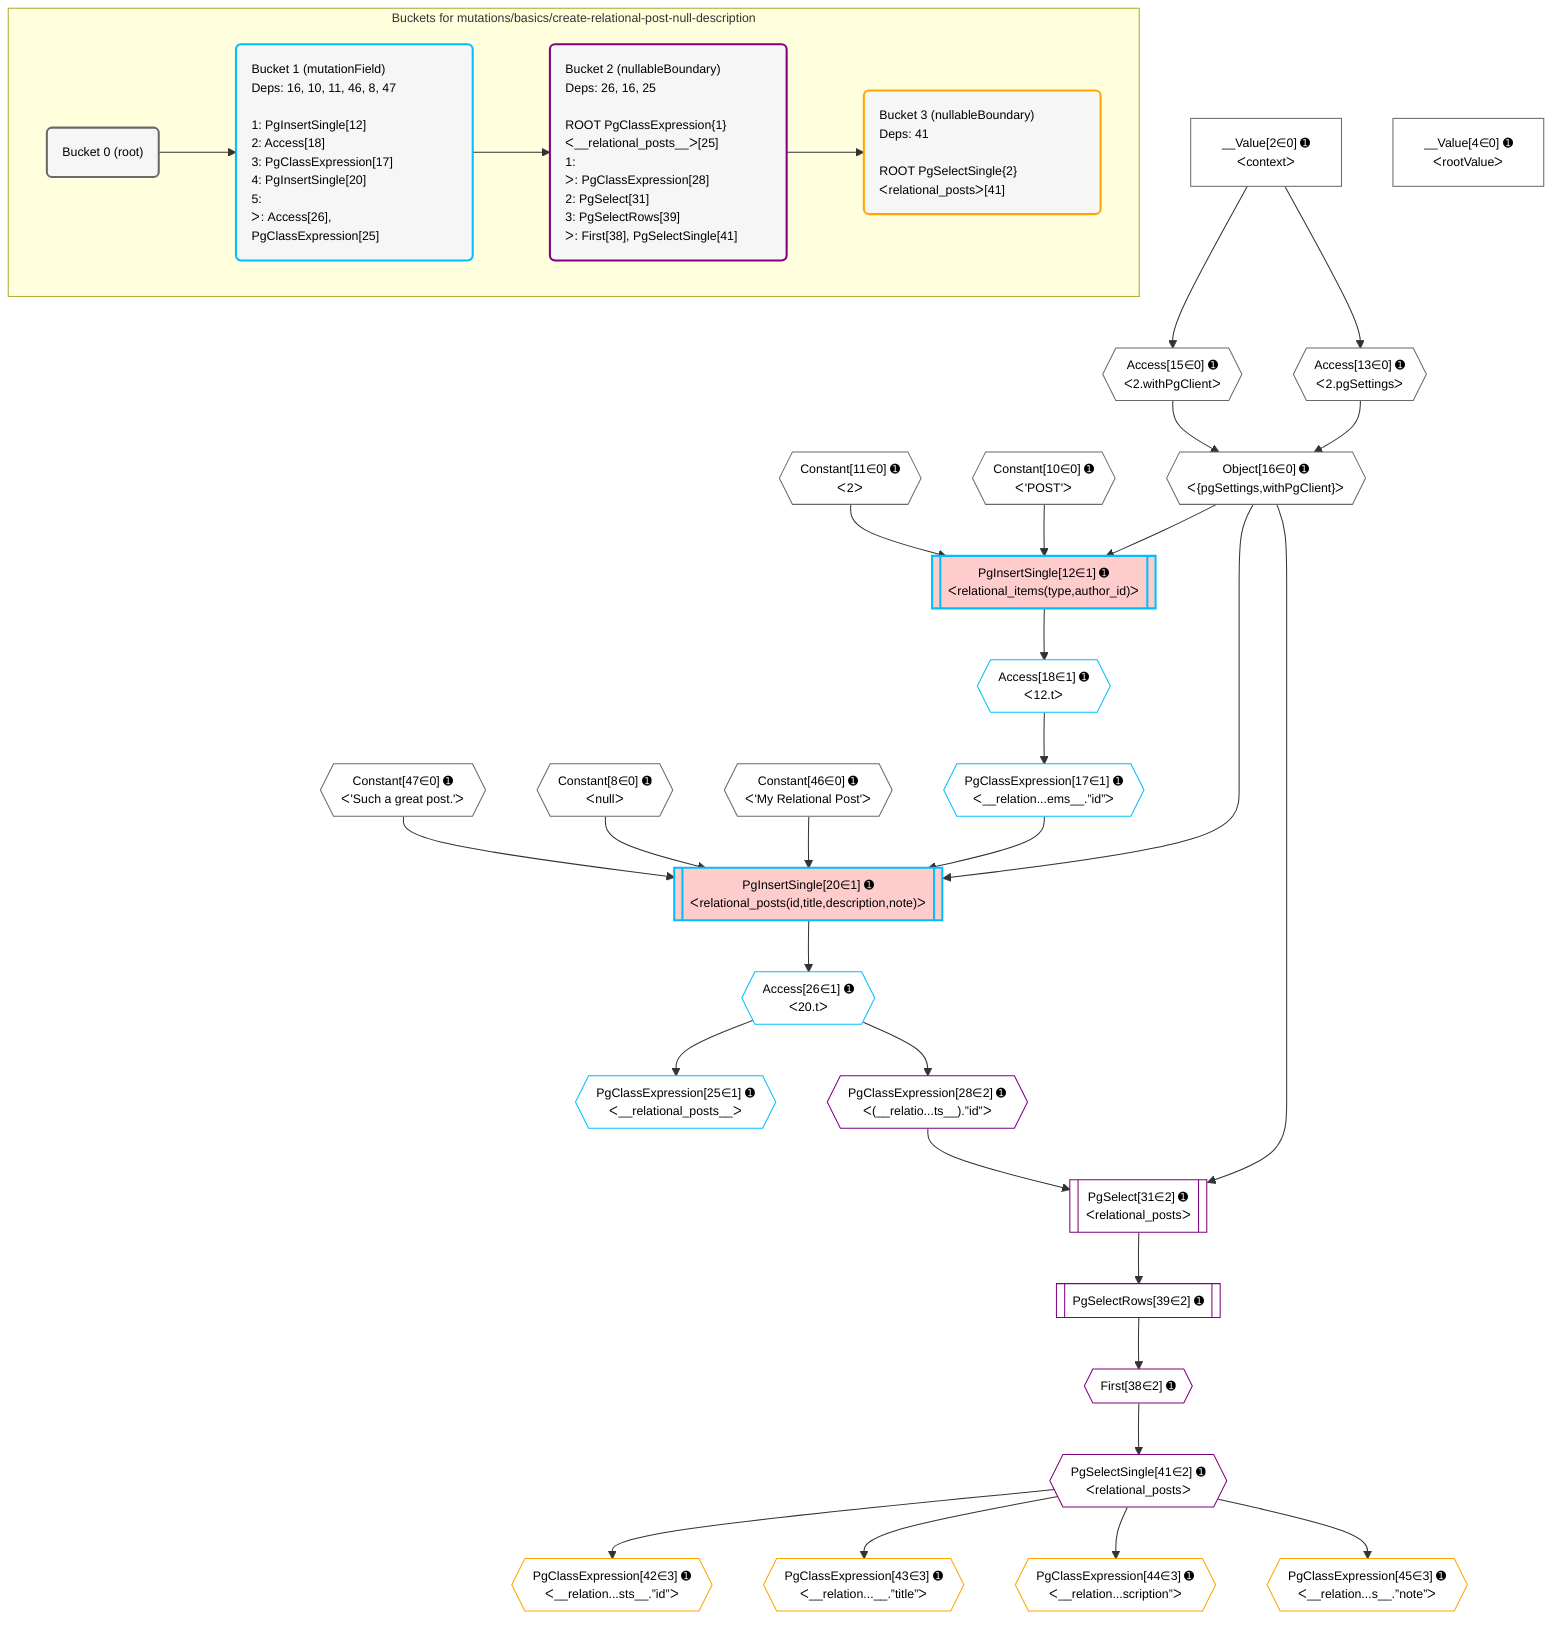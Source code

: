 %%{init: {'themeVariables': { 'fontSize': '12px'}}}%%
graph TD
    classDef path fill:#eee,stroke:#000,color:#000
    classDef plan fill:#fff,stroke-width:1px,color:#000
    classDef itemplan fill:#fff,stroke-width:2px,color:#000
    classDef unbatchedplan fill:#dff,stroke-width:1px,color:#000
    classDef sideeffectplan fill:#fcc,stroke-width:2px,color:#000
    classDef bucket fill:#f6f6f6,color:#000,stroke-width:2px,text-align:left

    subgraph "Buckets for mutations/basics/create-relational-post-null-description"
    Bucket0("Bucket 0 (root)"):::bucket
    Bucket1("Bucket 1 (mutationField)<br />Deps: 16, 10, 11, 46, 8, 47<br /><br />1: PgInsertSingle[12]<br />2: Access[18]<br />3: PgClassExpression[17]<br />4: PgInsertSingle[20]<br />5: <br />ᐳ: Access[26], PgClassExpression[25]"):::bucket
    Bucket2("Bucket 2 (nullableBoundary)<br />Deps: 26, 16, 25<br /><br />ROOT PgClassExpression{1}ᐸ__relational_posts__ᐳ[25]<br />1: <br />ᐳ: PgClassExpression[28]<br />2: PgSelect[31]<br />3: PgSelectRows[39]<br />ᐳ: First[38], PgSelectSingle[41]"):::bucket
    Bucket3("Bucket 3 (nullableBoundary)<br />Deps: 41<br /><br />ROOT PgSelectSingle{2}ᐸrelational_postsᐳ[41]"):::bucket
    end
    Bucket0 --> Bucket1
    Bucket1 --> Bucket2
    Bucket2 --> Bucket3

    %% plan dependencies
    Object16{{"Object[16∈0] ➊<br />ᐸ{pgSettings,withPgClient}ᐳ"}}:::plan
    Access13{{"Access[13∈0] ➊<br />ᐸ2.pgSettingsᐳ"}}:::plan
    Access15{{"Access[15∈0] ➊<br />ᐸ2.withPgClientᐳ"}}:::plan
    Access13 & Access15 --> Object16
    __Value2["__Value[2∈0] ➊<br />ᐸcontextᐳ"]:::plan
    __Value2 --> Access13
    __Value2 --> Access15
    __Value4["__Value[4∈0] ➊<br />ᐸrootValueᐳ"]:::plan
    Constant8{{"Constant[8∈0] ➊<br />ᐸnullᐳ"}}:::plan
    Constant10{{"Constant[10∈0] ➊<br />ᐸ'POST'ᐳ"}}:::plan
    Constant11{{"Constant[11∈0] ➊<br />ᐸ2ᐳ"}}:::plan
    Constant46{{"Constant[46∈0] ➊<br />ᐸ'My Relational Post'ᐳ"}}:::plan
    Constant47{{"Constant[47∈0] ➊<br />ᐸ'Such a great post.'ᐳ"}}:::plan
    PgInsertSingle20[["PgInsertSingle[20∈1] ➊<br />ᐸrelational_posts(id,title,description,note)ᐳ"]]:::sideeffectplan
    PgClassExpression17{{"PgClassExpression[17∈1] ➊<br />ᐸ__relation...ems__.”id”ᐳ"}}:::plan
    Object16 & PgClassExpression17 & Constant46 & Constant8 & Constant47 --> PgInsertSingle20
    PgInsertSingle12[["PgInsertSingle[12∈1] ➊<br />ᐸrelational_items(type,author_id)ᐳ"]]:::sideeffectplan
    Object16 & Constant10 & Constant11 --> PgInsertSingle12
    Access18{{"Access[18∈1] ➊<br />ᐸ12.tᐳ"}}:::plan
    Access18 --> PgClassExpression17
    PgInsertSingle12 --> Access18
    PgClassExpression25{{"PgClassExpression[25∈1] ➊<br />ᐸ__relational_posts__ᐳ"}}:::plan
    Access26{{"Access[26∈1] ➊<br />ᐸ20.tᐳ"}}:::plan
    Access26 --> PgClassExpression25
    PgInsertSingle20 --> Access26
    PgSelect31[["PgSelect[31∈2] ➊<br />ᐸrelational_postsᐳ"]]:::plan
    PgClassExpression28{{"PgClassExpression[28∈2] ➊<br />ᐸ(__relatio...ts__).”id”ᐳ"}}:::plan
    Object16 & PgClassExpression28 --> PgSelect31
    Access26 --> PgClassExpression28
    First38{{"First[38∈2] ➊"}}:::plan
    PgSelectRows39[["PgSelectRows[39∈2] ➊"]]:::plan
    PgSelectRows39 --> First38
    PgSelect31 --> PgSelectRows39
    PgSelectSingle41{{"PgSelectSingle[41∈2] ➊<br />ᐸrelational_postsᐳ"}}:::plan
    First38 --> PgSelectSingle41
    PgClassExpression42{{"PgClassExpression[42∈3] ➊<br />ᐸ__relation...sts__.”id”ᐳ"}}:::plan
    PgSelectSingle41 --> PgClassExpression42
    PgClassExpression43{{"PgClassExpression[43∈3] ➊<br />ᐸ__relation...__.”title”ᐳ"}}:::plan
    PgSelectSingle41 --> PgClassExpression43
    PgClassExpression44{{"PgClassExpression[44∈3] ➊<br />ᐸ__relation...scription”ᐳ"}}:::plan
    PgSelectSingle41 --> PgClassExpression44
    PgClassExpression45{{"PgClassExpression[45∈3] ➊<br />ᐸ__relation...s__.”note”ᐳ"}}:::plan
    PgSelectSingle41 --> PgClassExpression45

    %% define steps
    classDef bucket0 stroke:#696969
    class Bucket0,__Value2,__Value4,Constant8,Constant10,Constant11,Access13,Access15,Object16,Constant46,Constant47 bucket0
    classDef bucket1 stroke:#00bfff
    class Bucket1,PgInsertSingle12,PgClassExpression17,Access18,PgInsertSingle20,PgClassExpression25,Access26 bucket1
    classDef bucket2 stroke:#7f007f
    class Bucket2,PgClassExpression28,PgSelect31,First38,PgSelectRows39,PgSelectSingle41 bucket2
    classDef bucket3 stroke:#ffa500
    class Bucket3,PgClassExpression42,PgClassExpression43,PgClassExpression44,PgClassExpression45 bucket3